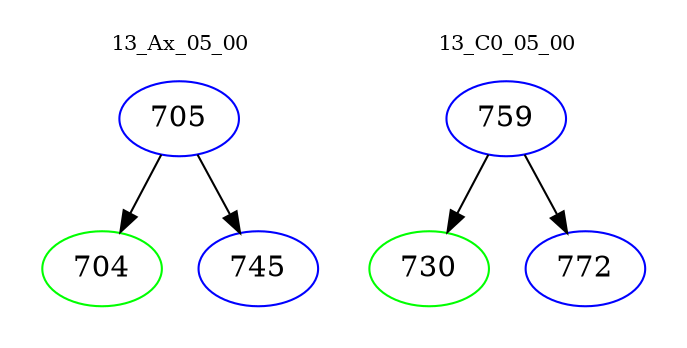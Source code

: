 digraph{
subgraph cluster_0 {
color = white
label = "13_Ax_05_00";
fontsize=10;
T0_705 [label="705", color="blue"]
T0_705 -> T0_704 [color="black"]
T0_704 [label="704", color="green"]
T0_705 -> T0_745 [color="black"]
T0_745 [label="745", color="blue"]
}
subgraph cluster_1 {
color = white
label = "13_C0_05_00";
fontsize=10;
T1_759 [label="759", color="blue"]
T1_759 -> T1_730 [color="black"]
T1_730 [label="730", color="green"]
T1_759 -> T1_772 [color="black"]
T1_772 [label="772", color="blue"]
}
}
